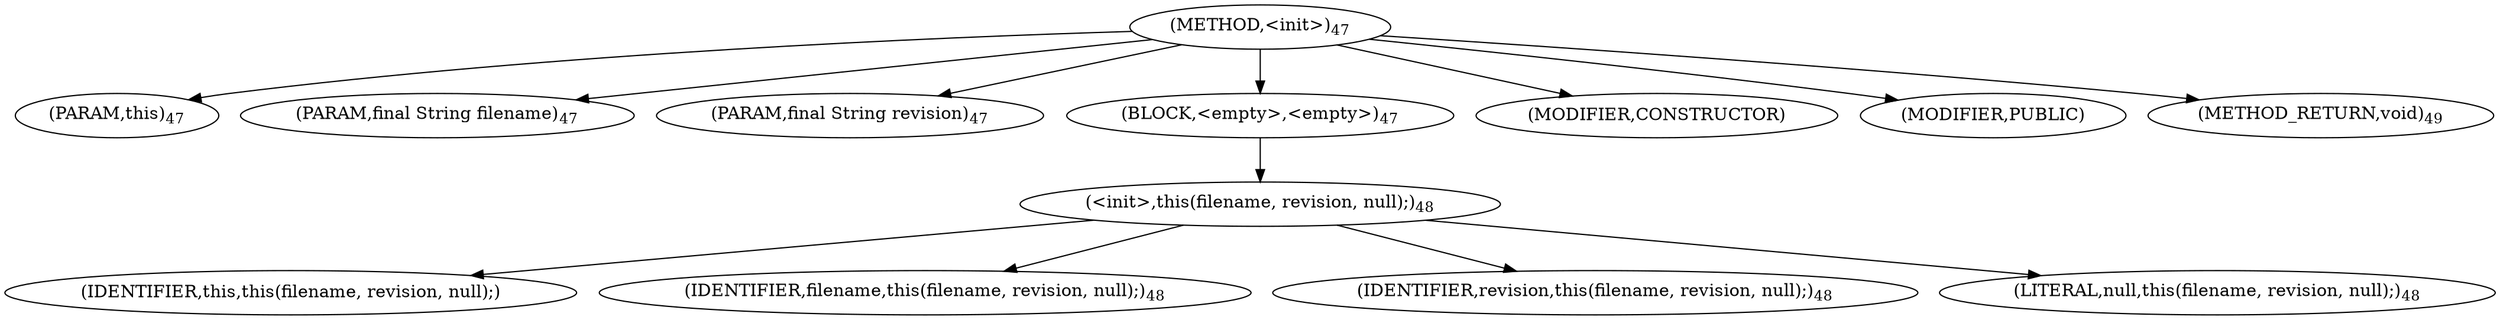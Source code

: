 digraph "&lt;init&gt;" {  
"46" [label = <(METHOD,&lt;init&gt;)<SUB>47</SUB>> ]
"6" [label = <(PARAM,this)<SUB>47</SUB>> ]
"47" [label = <(PARAM,final String filename)<SUB>47</SUB>> ]
"48" [label = <(PARAM,final String revision)<SUB>47</SUB>> ]
"49" [label = <(BLOCK,&lt;empty&gt;,&lt;empty&gt;)<SUB>47</SUB>> ]
"50" [label = <(&lt;init&gt;,this(filename, revision, null);)<SUB>48</SUB>> ]
"5" [label = <(IDENTIFIER,this,this(filename, revision, null);)> ]
"51" [label = <(IDENTIFIER,filename,this(filename, revision, null);)<SUB>48</SUB>> ]
"52" [label = <(IDENTIFIER,revision,this(filename, revision, null);)<SUB>48</SUB>> ]
"53" [label = <(LITERAL,null,this(filename, revision, null);)<SUB>48</SUB>> ]
"54" [label = <(MODIFIER,CONSTRUCTOR)> ]
"55" [label = <(MODIFIER,PUBLIC)> ]
"56" [label = <(METHOD_RETURN,void)<SUB>49</SUB>> ]
  "46" -> "6" 
  "46" -> "47" 
  "46" -> "48" 
  "46" -> "49" 
  "46" -> "54" 
  "46" -> "55" 
  "46" -> "56" 
  "49" -> "50" 
  "50" -> "5" 
  "50" -> "51" 
  "50" -> "52" 
  "50" -> "53" 
}
